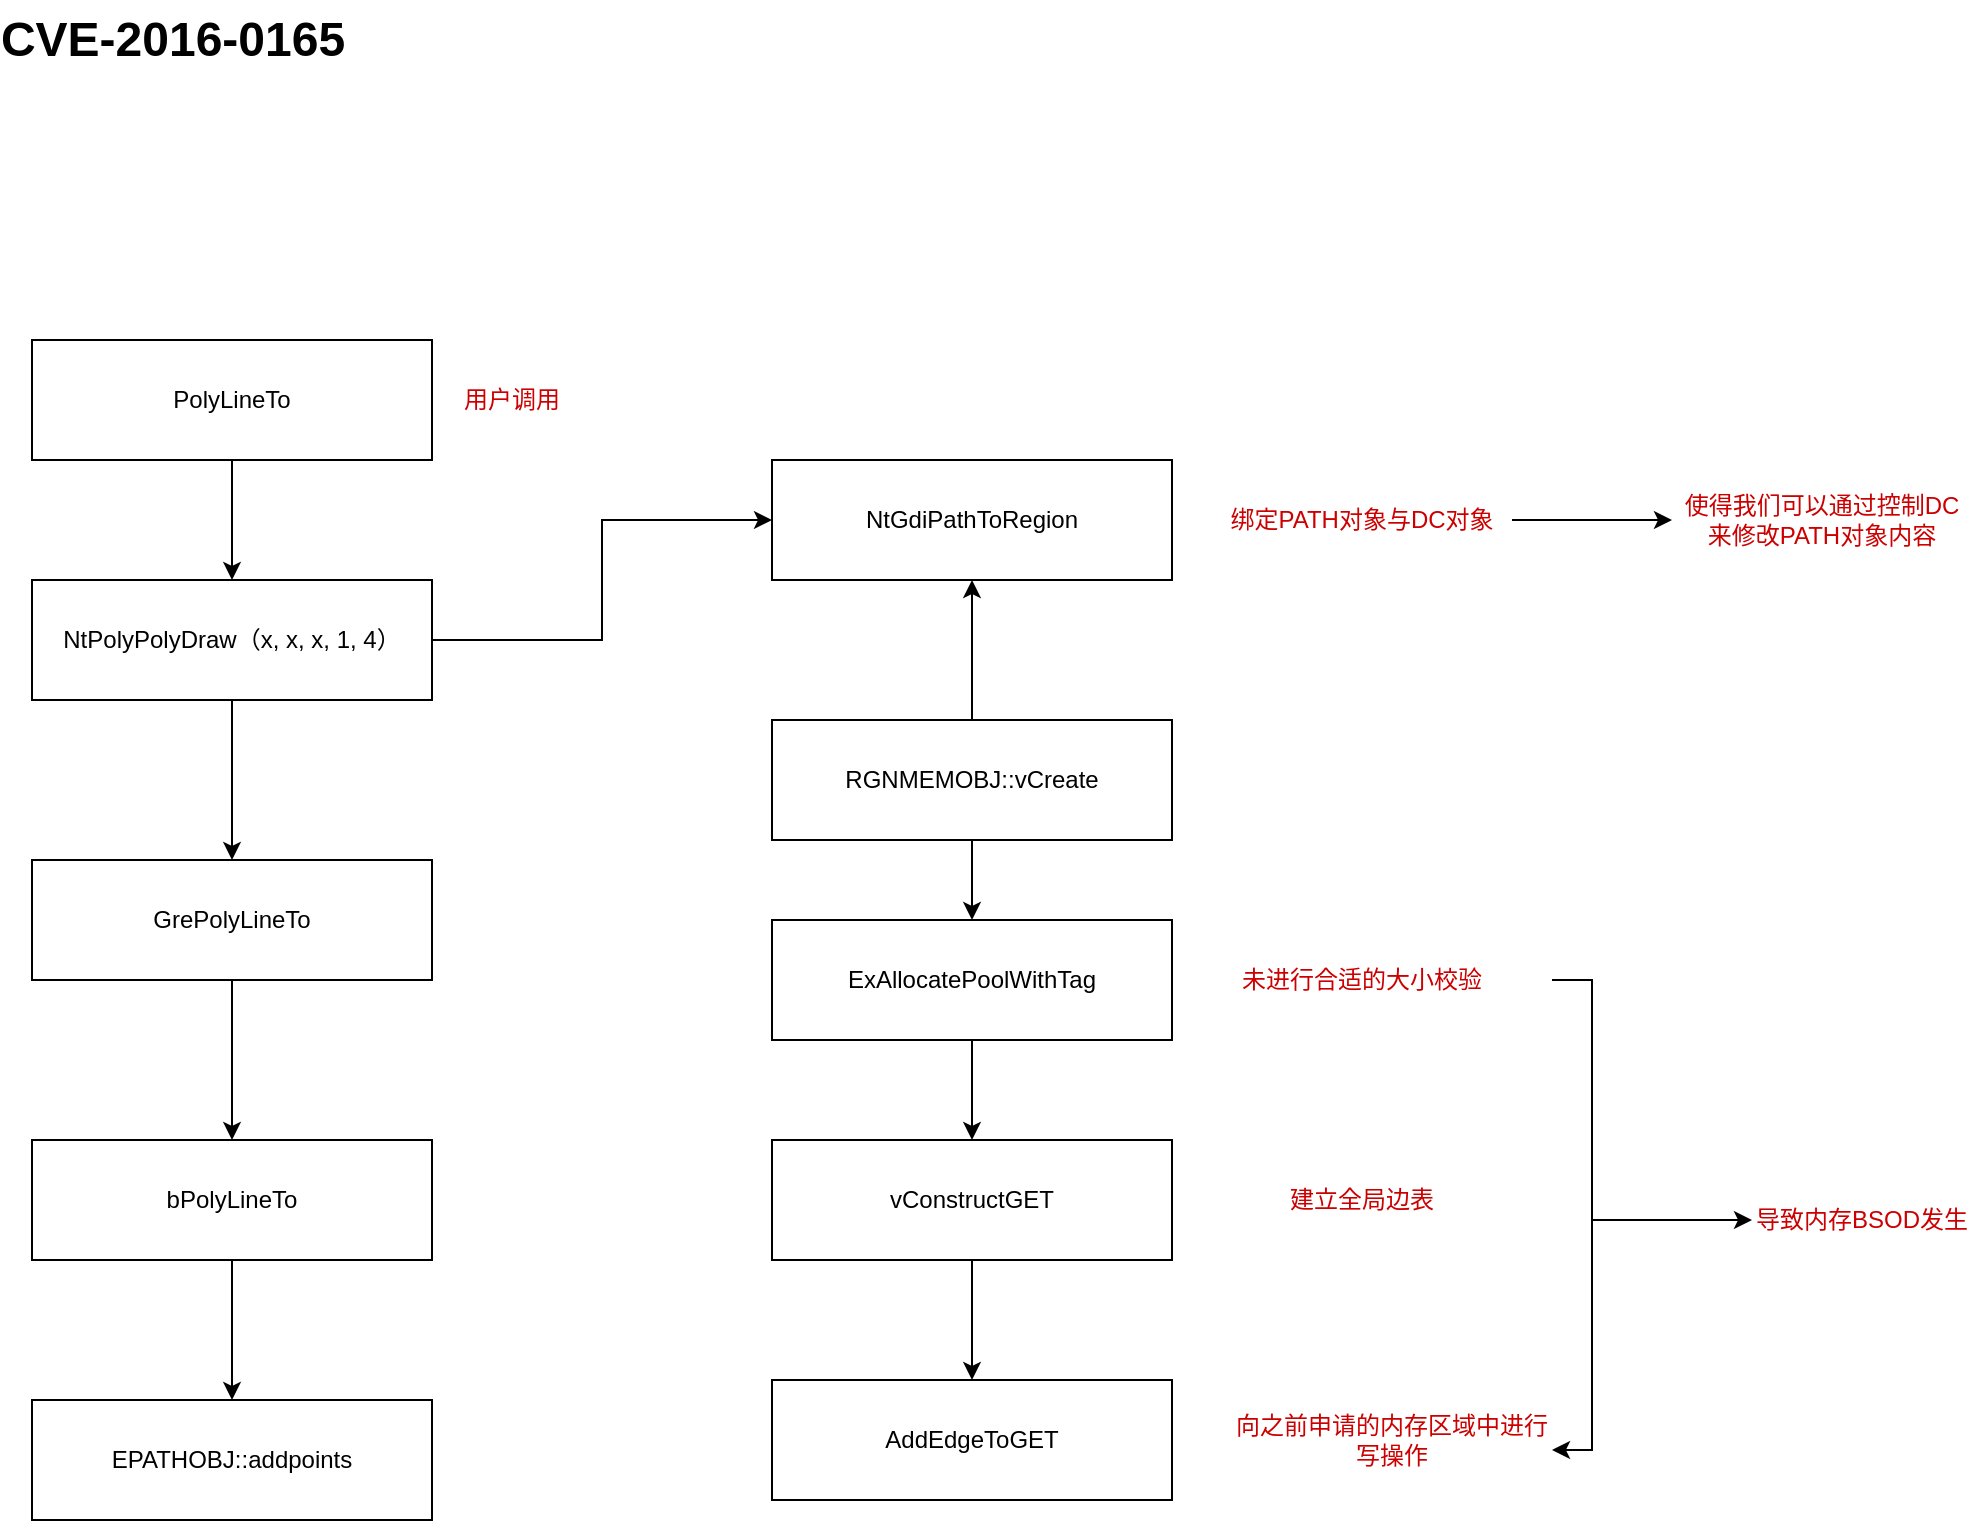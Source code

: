 <mxfile version="14.6.13" type="github">
  <diagram id="49UYN4m5LSMX6oH1CzFL" name="Page-1">
    <mxGraphModel dx="1422" dy="802" grid="1" gridSize="10" guides="1" tooltips="1" connect="1" arrows="1" fold="1" page="1" pageScale="1" pageWidth="850" pageHeight="1100" math="0" shadow="0">
      <root>
        <mxCell id="0" />
        <mxCell id="1" parent="0" />
        <mxCell id="xFguNXw0GA5BJzS0gU_O-7" value="" style="edgeStyle=orthogonalEdgeStyle;rounded=0;orthogonalLoop=1;jettySize=auto;html=1;fontColor=#CC0000;" edge="1" parent="1" source="xFguNXw0GA5BJzS0gU_O-1" target="xFguNXw0GA5BJzS0gU_O-3">
          <mxGeometry relative="1" as="geometry" />
        </mxCell>
        <mxCell id="xFguNXw0GA5BJzS0gU_O-16" value="" style="edgeStyle=orthogonalEdgeStyle;rounded=0;orthogonalLoop=1;jettySize=auto;html=1;fontColor=#CC0000;" edge="1" parent="1" source="xFguNXw0GA5BJzS0gU_O-1" target="xFguNXw0GA5BJzS0gU_O-15">
          <mxGeometry relative="1" as="geometry" />
        </mxCell>
        <mxCell id="xFguNXw0GA5BJzS0gU_O-1" value="RGNMEMOBJ::vCreate" style="rounded=0;whiteSpace=wrap;html=1;" vertex="1" parent="1">
          <mxGeometry x="460" y="380" width="200" height="60" as="geometry" />
        </mxCell>
        <mxCell id="xFguNXw0GA5BJzS0gU_O-2" value="CVE-2016-0165&lt;br&gt;" style="text;strokeColor=none;fillColor=none;html=1;fontSize=24;fontStyle=1;verticalAlign=middle;align=center;" vertex="1" parent="1">
          <mxGeometry x="110" y="20" width="100" height="40" as="geometry" />
        </mxCell>
        <mxCell id="xFguNXw0GA5BJzS0gU_O-8" value="" style="edgeStyle=orthogonalEdgeStyle;rounded=0;orthogonalLoop=1;jettySize=auto;html=1;fontColor=#CC0000;" edge="1" parent="1" source="xFguNXw0GA5BJzS0gU_O-3" target="xFguNXw0GA5BJzS0gU_O-5">
          <mxGeometry relative="1" as="geometry" />
        </mxCell>
        <mxCell id="xFguNXw0GA5BJzS0gU_O-3" value="ExAllocatePoolWithTag" style="rounded=0;whiteSpace=wrap;html=1;" vertex="1" parent="1">
          <mxGeometry x="460" y="480" width="200" height="60" as="geometry" />
        </mxCell>
        <mxCell id="xFguNXw0GA5BJzS0gU_O-12" style="edgeStyle=orthogonalEdgeStyle;rounded=0;orthogonalLoop=1;jettySize=auto;html=1;entryX=1;entryY=0.75;entryDx=0;entryDy=0;fontColor=#CC0000;" edge="1" parent="1" source="xFguNXw0GA5BJzS0gU_O-4" target="xFguNXw0GA5BJzS0gU_O-11">
          <mxGeometry relative="1" as="geometry">
            <Array as="points">
              <mxPoint x="870" y="510" />
              <mxPoint x="870" y="745" />
            </Array>
          </mxGeometry>
        </mxCell>
        <mxCell id="xFguNXw0GA5BJzS0gU_O-4" value="未进行合适的大小校验" style="text;html=1;strokeColor=none;fillColor=none;align=center;verticalAlign=middle;whiteSpace=wrap;rounded=0;fontColor=#CC0000;" vertex="1" parent="1">
          <mxGeometry x="660" y="500" width="190" height="20" as="geometry" />
        </mxCell>
        <mxCell id="xFguNXw0GA5BJzS0gU_O-10" value="" style="edgeStyle=orthogonalEdgeStyle;rounded=0;orthogonalLoop=1;jettySize=auto;html=1;fontColor=#CC0000;" edge="1" parent="1" source="xFguNXw0GA5BJzS0gU_O-5" target="xFguNXw0GA5BJzS0gU_O-9">
          <mxGeometry relative="1" as="geometry" />
        </mxCell>
        <mxCell id="xFguNXw0GA5BJzS0gU_O-5" value="vConstructGET" style="rounded=0;whiteSpace=wrap;html=1;" vertex="1" parent="1">
          <mxGeometry x="460" y="590" width="200" height="60" as="geometry" />
        </mxCell>
        <mxCell id="xFguNXw0GA5BJzS0gU_O-6" value="建立全局边表" style="text;html=1;strokeColor=none;fillColor=none;align=center;verticalAlign=middle;whiteSpace=wrap;rounded=0;fontColor=#CC0000;" vertex="1" parent="1">
          <mxGeometry x="700" y="610" width="110" height="20" as="geometry" />
        </mxCell>
        <mxCell id="xFguNXw0GA5BJzS0gU_O-9" value="AddEdgeToGET" style="rounded=0;whiteSpace=wrap;html=1;" vertex="1" parent="1">
          <mxGeometry x="460" y="710" width="200" height="60" as="geometry" />
        </mxCell>
        <mxCell id="xFguNXw0GA5BJzS0gU_O-11" value="向之前申请的内存区域中进行写操作" style="text;html=1;strokeColor=none;fillColor=none;align=center;verticalAlign=middle;whiteSpace=wrap;rounded=0;fontColor=#CC0000;" vertex="1" parent="1">
          <mxGeometry x="690" y="730" width="160" height="20" as="geometry" />
        </mxCell>
        <mxCell id="xFguNXw0GA5BJzS0gU_O-13" value="" style="endArrow=classic;html=1;fontColor=#CC0000;" edge="1" parent="1">
          <mxGeometry width="50" height="50" relative="1" as="geometry">
            <mxPoint x="870" y="630" as="sourcePoint" />
            <mxPoint x="950" y="630" as="targetPoint" />
          </mxGeometry>
        </mxCell>
        <mxCell id="xFguNXw0GA5BJzS0gU_O-14" value="导致内存BSOD发生" style="text;html=1;strokeColor=none;fillColor=none;align=center;verticalAlign=middle;whiteSpace=wrap;rounded=0;fontColor=#CC0000;" vertex="1" parent="1">
          <mxGeometry x="950" y="620" width="110" height="20" as="geometry" />
        </mxCell>
        <mxCell id="xFguNXw0GA5BJzS0gU_O-15" value="NtGdiPathToRegion" style="rounded=0;whiteSpace=wrap;html=1;" vertex="1" parent="1">
          <mxGeometry x="460" y="250" width="200" height="60" as="geometry" />
        </mxCell>
        <mxCell id="xFguNXw0GA5BJzS0gU_O-19" value="" style="edgeStyle=orthogonalEdgeStyle;rounded=0;orthogonalLoop=1;jettySize=auto;html=1;fontColor=#CC0000;" edge="1" parent="1" source="xFguNXw0GA5BJzS0gU_O-17" target="xFguNXw0GA5BJzS0gU_O-18">
          <mxGeometry relative="1" as="geometry" />
        </mxCell>
        <mxCell id="xFguNXw0GA5BJzS0gU_O-17" value="绑定PATH对象与DC对象" style="text;html=1;strokeColor=none;fillColor=none;align=center;verticalAlign=middle;whiteSpace=wrap;rounded=0;fontColor=#CC0000;" vertex="1" parent="1">
          <mxGeometry x="680" y="270" width="150" height="20" as="geometry" />
        </mxCell>
        <mxCell id="xFguNXw0GA5BJzS0gU_O-18" value="使得我们可以通过控制DC来修改PATH对象内容" style="text;html=1;strokeColor=none;fillColor=none;align=center;verticalAlign=middle;whiteSpace=wrap;rounded=0;fontColor=#CC0000;" vertex="1" parent="1">
          <mxGeometry x="910" y="270" width="150" height="20" as="geometry" />
        </mxCell>
        <mxCell id="xFguNXw0GA5BJzS0gU_O-23" value="" style="edgeStyle=orthogonalEdgeStyle;rounded=0;orthogonalLoop=1;jettySize=auto;html=1;fontColor=#CC0000;" edge="1" parent="1" source="xFguNXw0GA5BJzS0gU_O-21" target="xFguNXw0GA5BJzS0gU_O-22">
          <mxGeometry relative="1" as="geometry" />
        </mxCell>
        <mxCell id="xFguNXw0GA5BJzS0gU_O-24" style="edgeStyle=orthogonalEdgeStyle;rounded=0;orthogonalLoop=1;jettySize=auto;html=1;entryX=0;entryY=0.5;entryDx=0;entryDy=0;fontColor=#CC0000;" edge="1" parent="1" source="xFguNXw0GA5BJzS0gU_O-21" target="xFguNXw0GA5BJzS0gU_O-15">
          <mxGeometry relative="1" as="geometry" />
        </mxCell>
        <mxCell id="xFguNXw0GA5BJzS0gU_O-21" value="NtPolyPolyDraw（x, x, x, 1, 4）" style="rounded=0;whiteSpace=wrap;html=1;" vertex="1" parent="1">
          <mxGeometry x="90" y="310" width="200" height="60" as="geometry" />
        </mxCell>
        <mxCell id="xFguNXw0GA5BJzS0gU_O-26" value="" style="edgeStyle=orthogonalEdgeStyle;rounded=0;orthogonalLoop=1;jettySize=auto;html=1;fontColor=#CC0000;" edge="1" parent="1" source="xFguNXw0GA5BJzS0gU_O-22" target="xFguNXw0GA5BJzS0gU_O-25">
          <mxGeometry relative="1" as="geometry" />
        </mxCell>
        <mxCell id="xFguNXw0GA5BJzS0gU_O-22" value="GrePolyLineTo" style="rounded=0;whiteSpace=wrap;html=1;" vertex="1" parent="1">
          <mxGeometry x="90" y="450" width="200" height="60" as="geometry" />
        </mxCell>
        <mxCell id="xFguNXw0GA5BJzS0gU_O-28" value="" style="edgeStyle=orthogonalEdgeStyle;rounded=0;orthogonalLoop=1;jettySize=auto;html=1;fontColor=#CC0000;" edge="1" parent="1" source="xFguNXw0GA5BJzS0gU_O-25" target="xFguNXw0GA5BJzS0gU_O-27">
          <mxGeometry relative="1" as="geometry" />
        </mxCell>
        <mxCell id="xFguNXw0GA5BJzS0gU_O-25" value="bPolyLineTo" style="rounded=0;whiteSpace=wrap;html=1;" vertex="1" parent="1">
          <mxGeometry x="90" y="590" width="200" height="60" as="geometry" />
        </mxCell>
        <mxCell id="xFguNXw0GA5BJzS0gU_O-27" value="EPATHOBJ::addpoints" style="rounded=0;whiteSpace=wrap;html=1;" vertex="1" parent="1">
          <mxGeometry x="90" y="720" width="200" height="60" as="geometry" />
        </mxCell>
        <mxCell id="xFguNXw0GA5BJzS0gU_O-32" value="" style="edgeStyle=orthogonalEdgeStyle;rounded=0;orthogonalLoop=1;jettySize=auto;html=1;fontColor=#CC0000;" edge="1" parent="1" source="xFguNXw0GA5BJzS0gU_O-31" target="xFguNXw0GA5BJzS0gU_O-21">
          <mxGeometry relative="1" as="geometry" />
        </mxCell>
        <mxCell id="xFguNXw0GA5BJzS0gU_O-31" value="PolyLineTo" style="rounded=0;whiteSpace=wrap;html=1;" vertex="1" parent="1">
          <mxGeometry x="90" y="190" width="200" height="60" as="geometry" />
        </mxCell>
        <mxCell id="xFguNXw0GA5BJzS0gU_O-33" value="用户调用" style="text;html=1;strokeColor=none;fillColor=none;align=center;verticalAlign=middle;whiteSpace=wrap;rounded=0;fontColor=#CC0000;" vertex="1" parent="1">
          <mxGeometry x="300" y="210" width="60" height="20" as="geometry" />
        </mxCell>
      </root>
    </mxGraphModel>
  </diagram>
</mxfile>
